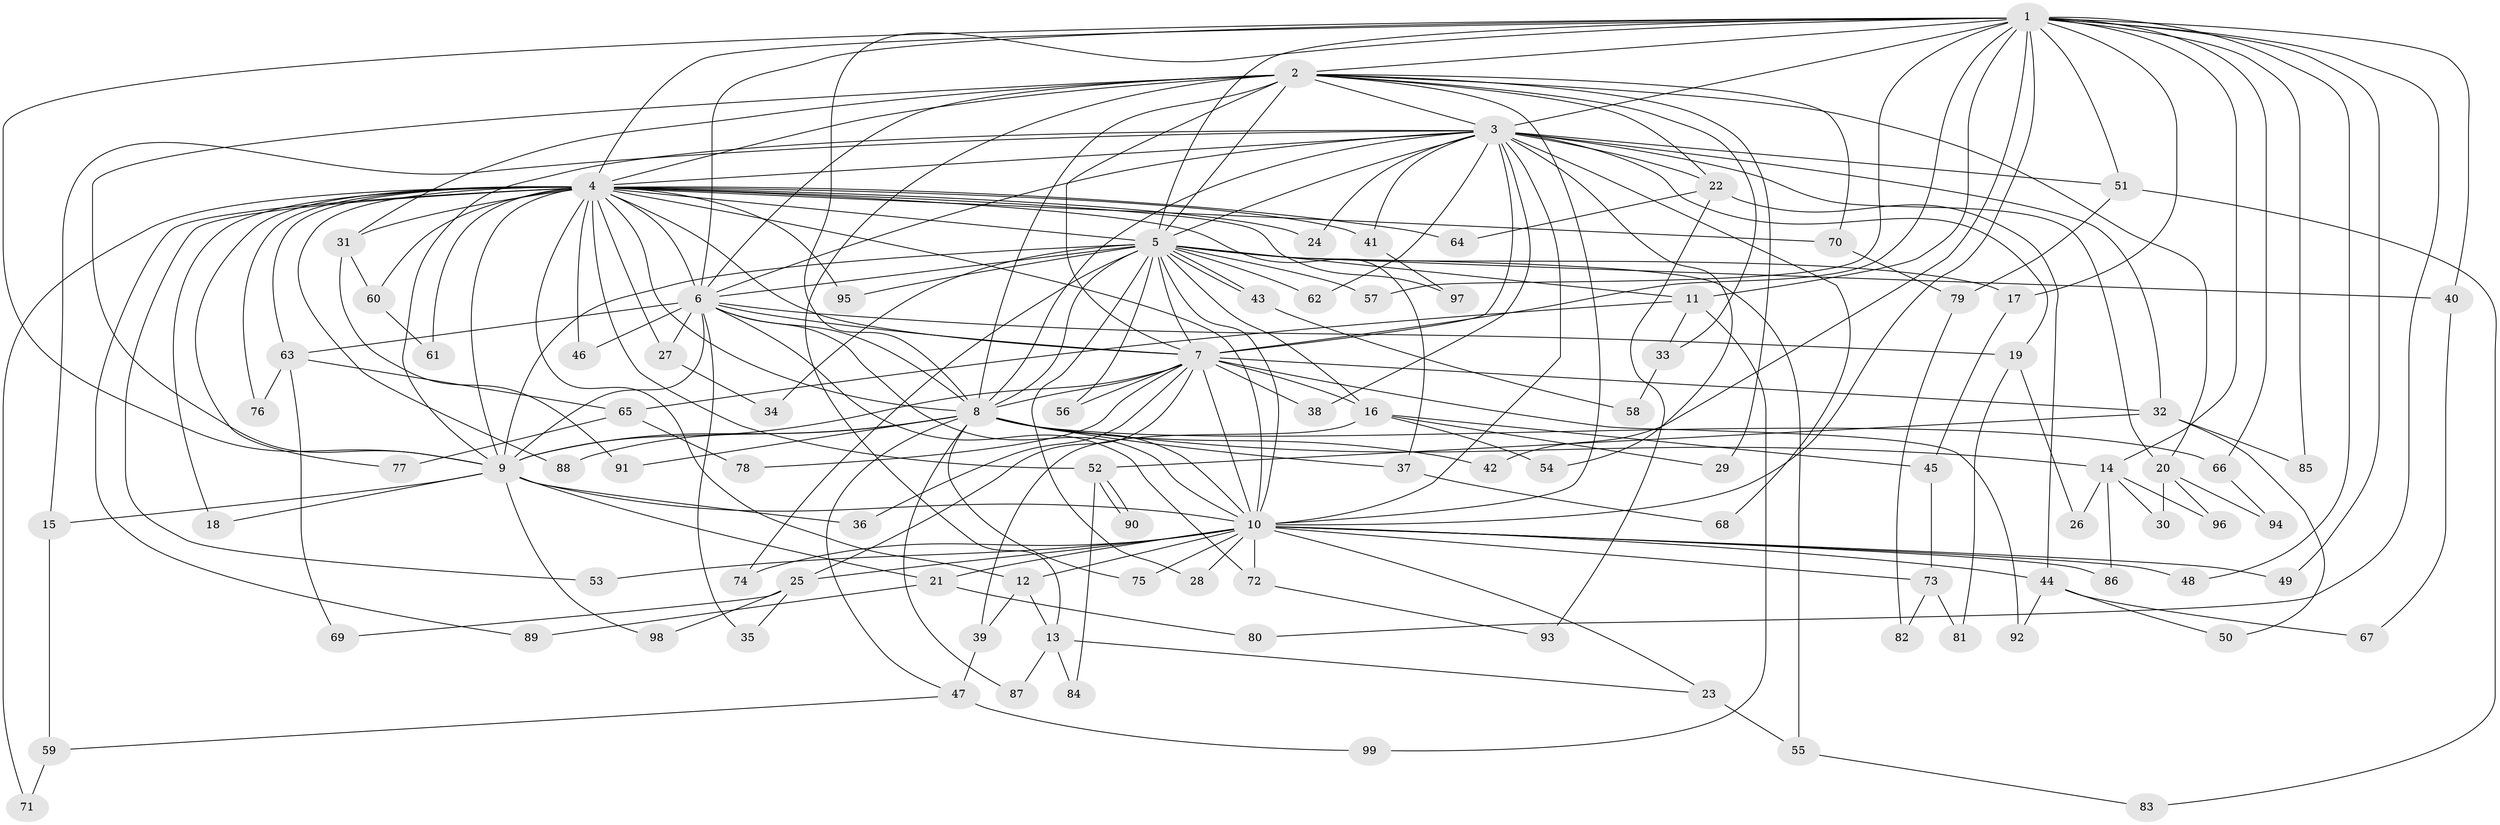 // Generated by graph-tools (version 1.1) at 2025/34/03/09/25 02:34:58]
// undirected, 99 vertices, 223 edges
graph export_dot {
graph [start="1"]
  node [color=gray90,style=filled];
  1;
  2;
  3;
  4;
  5;
  6;
  7;
  8;
  9;
  10;
  11;
  12;
  13;
  14;
  15;
  16;
  17;
  18;
  19;
  20;
  21;
  22;
  23;
  24;
  25;
  26;
  27;
  28;
  29;
  30;
  31;
  32;
  33;
  34;
  35;
  36;
  37;
  38;
  39;
  40;
  41;
  42;
  43;
  44;
  45;
  46;
  47;
  48;
  49;
  50;
  51;
  52;
  53;
  54;
  55;
  56;
  57;
  58;
  59;
  60;
  61;
  62;
  63;
  64;
  65;
  66;
  67;
  68;
  69;
  70;
  71;
  72;
  73;
  74;
  75;
  76;
  77;
  78;
  79;
  80;
  81;
  82;
  83;
  84;
  85;
  86;
  87;
  88;
  89;
  90;
  91;
  92;
  93;
  94;
  95;
  96;
  97;
  98;
  99;
  1 -- 2;
  1 -- 3;
  1 -- 4;
  1 -- 5;
  1 -- 6;
  1 -- 7;
  1 -- 8;
  1 -- 9;
  1 -- 10;
  1 -- 11;
  1 -- 14;
  1 -- 17;
  1 -- 40;
  1 -- 42;
  1 -- 48;
  1 -- 49;
  1 -- 51;
  1 -- 57;
  1 -- 66;
  1 -- 80;
  1 -- 85;
  2 -- 3;
  2 -- 4;
  2 -- 5;
  2 -- 6;
  2 -- 7;
  2 -- 8;
  2 -- 9;
  2 -- 10;
  2 -- 13;
  2 -- 20;
  2 -- 22;
  2 -- 29;
  2 -- 31;
  2 -- 33;
  2 -- 70;
  3 -- 4;
  3 -- 5;
  3 -- 6;
  3 -- 7;
  3 -- 8;
  3 -- 9;
  3 -- 10;
  3 -- 15;
  3 -- 19;
  3 -- 20;
  3 -- 22;
  3 -- 24;
  3 -- 32;
  3 -- 38;
  3 -- 41;
  3 -- 51;
  3 -- 54;
  3 -- 62;
  3 -- 68;
  4 -- 5;
  4 -- 6;
  4 -- 7;
  4 -- 8;
  4 -- 9;
  4 -- 10;
  4 -- 12;
  4 -- 18;
  4 -- 24;
  4 -- 27;
  4 -- 31;
  4 -- 37;
  4 -- 41;
  4 -- 46;
  4 -- 52;
  4 -- 53;
  4 -- 60;
  4 -- 61;
  4 -- 63;
  4 -- 64;
  4 -- 70;
  4 -- 71;
  4 -- 76;
  4 -- 77;
  4 -- 88;
  4 -- 89;
  4 -- 95;
  4 -- 97;
  5 -- 6;
  5 -- 7;
  5 -- 8;
  5 -- 9;
  5 -- 10;
  5 -- 11;
  5 -- 16;
  5 -- 17;
  5 -- 28;
  5 -- 34;
  5 -- 40;
  5 -- 43;
  5 -- 43;
  5 -- 55;
  5 -- 56;
  5 -- 57;
  5 -- 62;
  5 -- 74;
  5 -- 95;
  6 -- 7;
  6 -- 8;
  6 -- 9;
  6 -- 10;
  6 -- 19;
  6 -- 27;
  6 -- 35;
  6 -- 46;
  6 -- 63;
  6 -- 72;
  7 -- 8;
  7 -- 9;
  7 -- 10;
  7 -- 16;
  7 -- 25;
  7 -- 32;
  7 -- 36;
  7 -- 38;
  7 -- 56;
  7 -- 78;
  7 -- 92;
  8 -- 9;
  8 -- 10;
  8 -- 14;
  8 -- 37;
  8 -- 42;
  8 -- 47;
  8 -- 66;
  8 -- 75;
  8 -- 87;
  8 -- 88;
  8 -- 91;
  9 -- 10;
  9 -- 15;
  9 -- 18;
  9 -- 21;
  9 -- 36;
  9 -- 98;
  10 -- 12;
  10 -- 21;
  10 -- 23;
  10 -- 25;
  10 -- 28;
  10 -- 44;
  10 -- 48;
  10 -- 49;
  10 -- 53;
  10 -- 72;
  10 -- 73;
  10 -- 74;
  10 -- 75;
  10 -- 86;
  11 -- 33;
  11 -- 65;
  11 -- 99;
  12 -- 13;
  12 -- 39;
  13 -- 23;
  13 -- 84;
  13 -- 87;
  14 -- 26;
  14 -- 30;
  14 -- 86;
  14 -- 96;
  15 -- 59;
  16 -- 29;
  16 -- 39;
  16 -- 45;
  16 -- 54;
  17 -- 45;
  19 -- 26;
  19 -- 81;
  20 -- 30;
  20 -- 94;
  20 -- 96;
  21 -- 80;
  21 -- 89;
  22 -- 44;
  22 -- 64;
  22 -- 93;
  23 -- 55;
  25 -- 35;
  25 -- 69;
  25 -- 98;
  27 -- 34;
  31 -- 60;
  31 -- 91;
  32 -- 50;
  32 -- 52;
  32 -- 85;
  33 -- 58;
  37 -- 68;
  39 -- 47;
  40 -- 67;
  41 -- 97;
  43 -- 58;
  44 -- 50;
  44 -- 67;
  44 -- 92;
  45 -- 73;
  47 -- 59;
  47 -- 99;
  51 -- 79;
  51 -- 83;
  52 -- 84;
  52 -- 90;
  52 -- 90;
  55 -- 83;
  59 -- 71;
  60 -- 61;
  63 -- 65;
  63 -- 69;
  63 -- 76;
  65 -- 77;
  65 -- 78;
  66 -- 94;
  70 -- 79;
  72 -- 93;
  73 -- 81;
  73 -- 82;
  79 -- 82;
}
